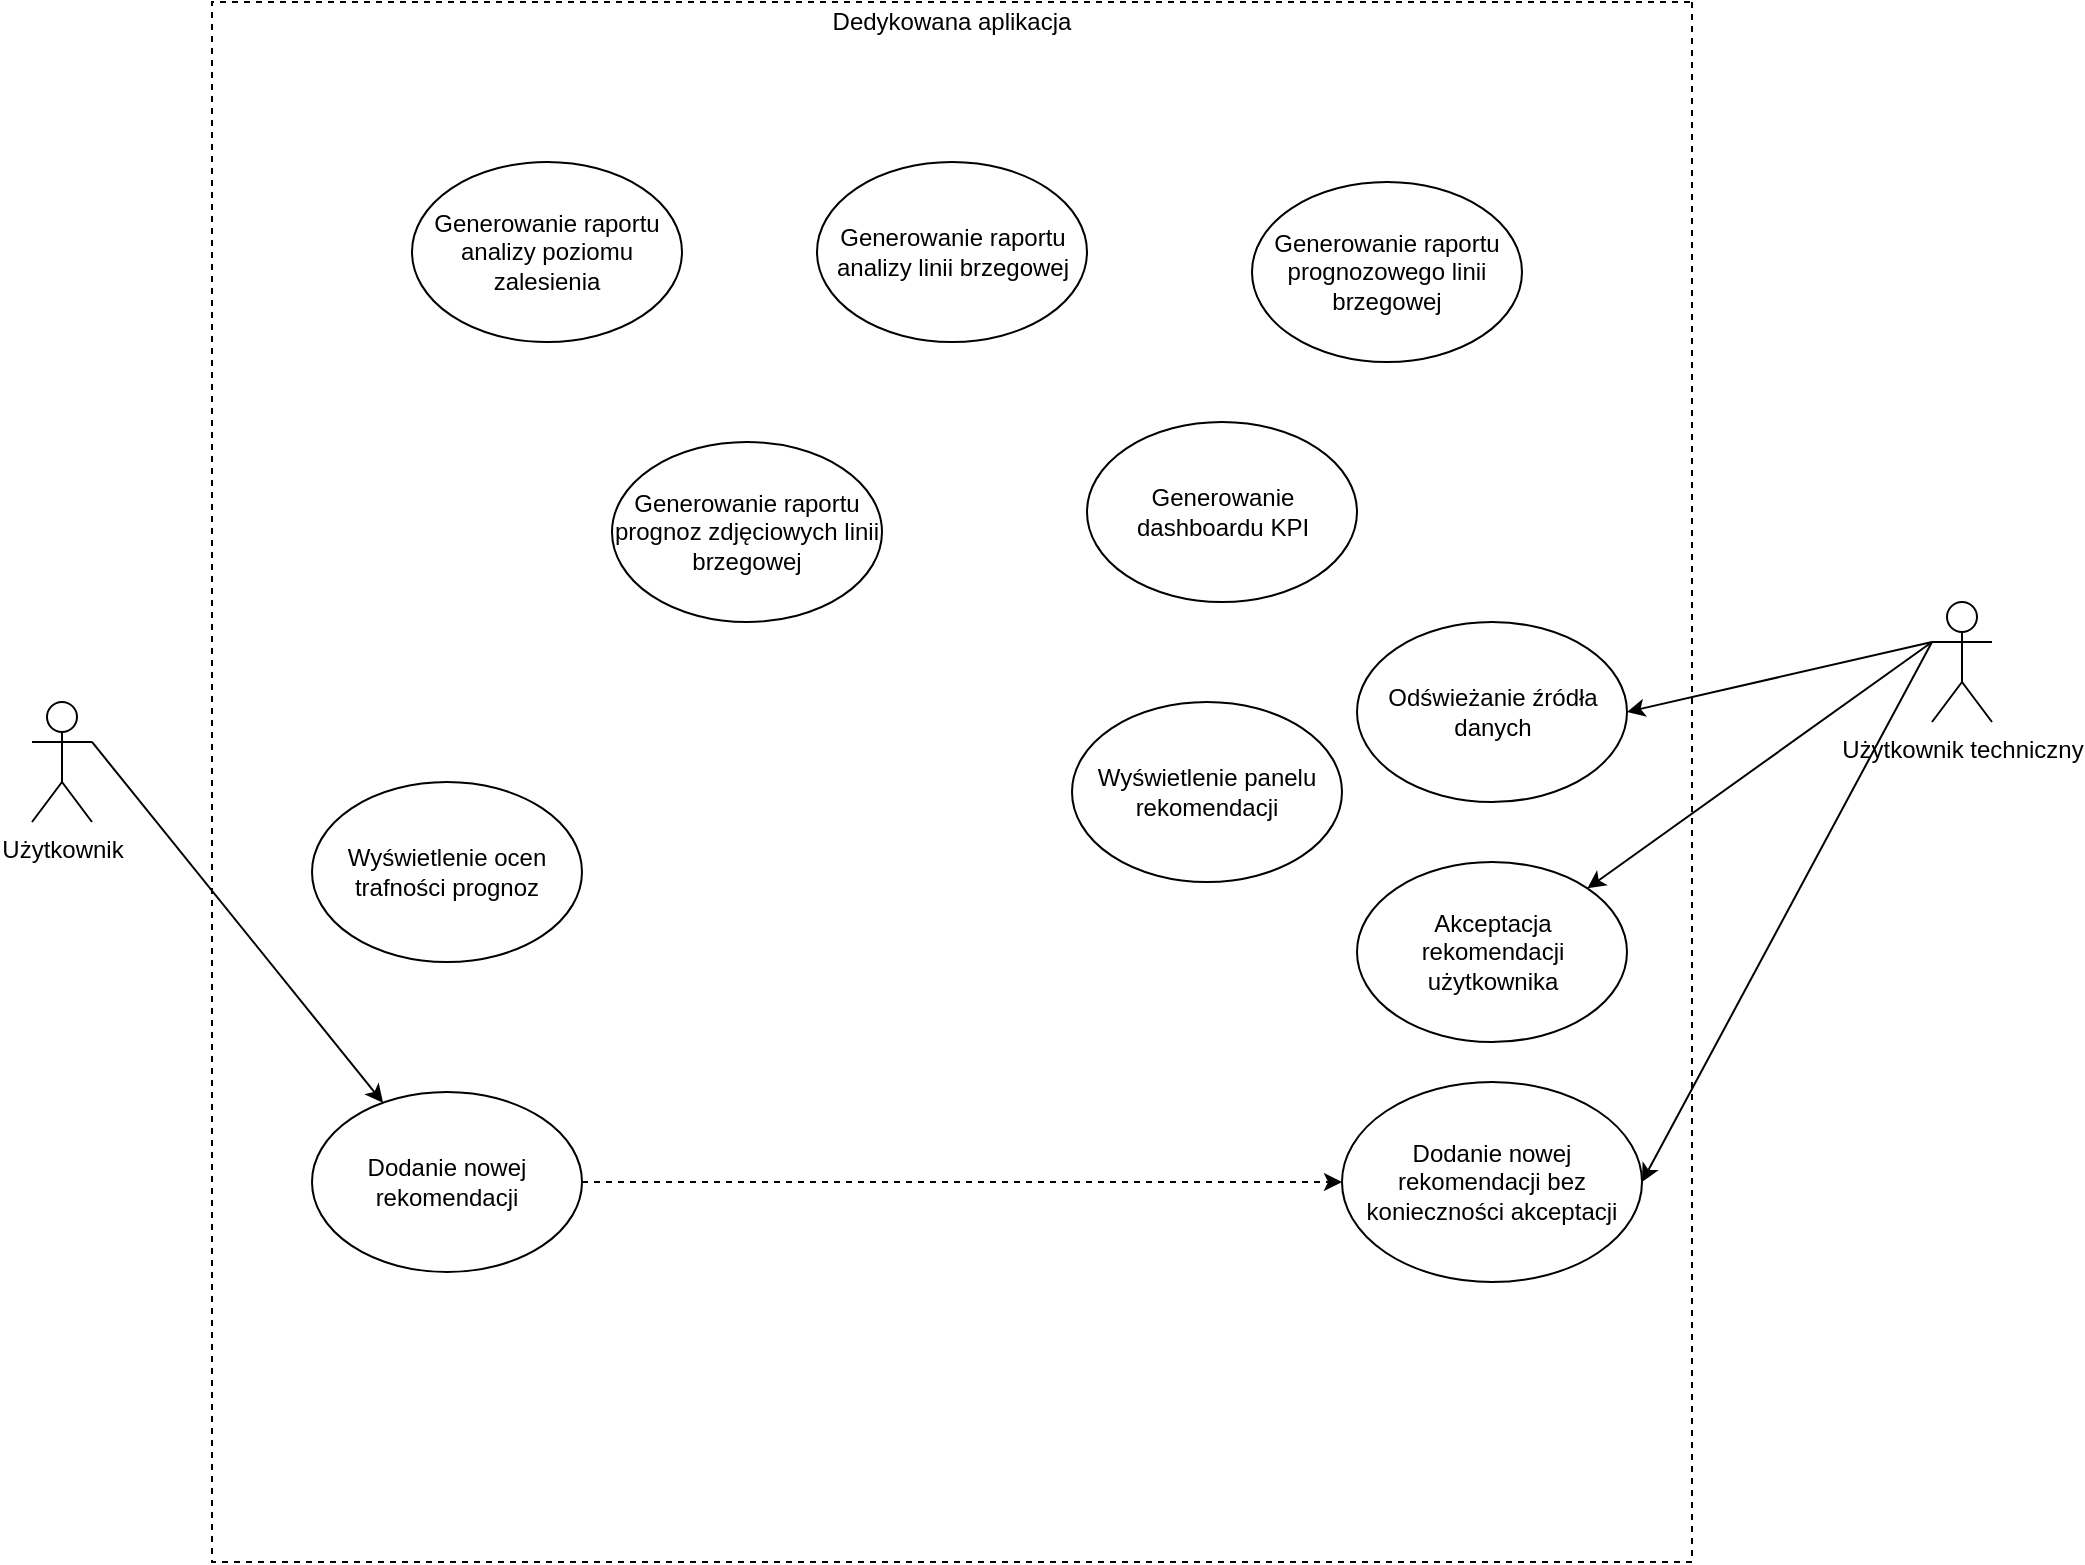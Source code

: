 <mxfile version="12.4.2" type="github" pages="1"><diagram name="Page-1" id="929967ad-93f9-6ef4-fab6-5d389245f69c"><mxGraphModel dx="3426.5" dy="2173" grid="1" gridSize="10" guides="1" tooltips="1" connect="1" arrows="1" fold="1" page="1" pageScale="1.5" pageWidth="1169" pageHeight="826" background="none" math="0" shadow="0"><root><mxCell id="0" style=";html=1;"/><mxCell id="1" style=";html=1;" parent="0"/><mxCell id="KoNH0CNwUAHt0AgaoYmD-12" value="" style="rounded=0;whiteSpace=wrap;html=1;dashed=1;rotation=90;" vertex="1" parent="1"><mxGeometry x="-1110" y="-1150" width="780" height="740" as="geometry"/></mxCell><mxCell id="KoNH0CNwUAHt0AgaoYmD-14" value="Dedykowana aplikacja" style="text;html=1;strokeColor=none;fillColor=none;align=center;verticalAlign=middle;whiteSpace=wrap;rounded=0;dashed=1;" vertex="1" parent="1"><mxGeometry x="-810" y="-1170" width="180" height="20" as="geometry"/></mxCell><mxCell id="KoNH0CNwUAHt0AgaoYmD-15" value="Generowanie raportu analizy poziomu zalesienia" style="ellipse;whiteSpace=wrap;html=1;" vertex="1" parent="1"><mxGeometry x="-990" y="-1090" width="135" height="90" as="geometry"/></mxCell><mxCell id="KoNH0CNwUAHt0AgaoYmD-16" value="Generowanie raportu analizy linii brzegowej" style="ellipse;whiteSpace=wrap;html=1;" vertex="1" parent="1"><mxGeometry x="-787.5" y="-1090" width="135" height="90" as="geometry"/></mxCell><mxCell id="KoNH0CNwUAHt0AgaoYmD-17" value="Generowanie raportu prognoz zdjęciowych linii brzegowej" style="ellipse;whiteSpace=wrap;html=1;" vertex="1" parent="1"><mxGeometry x="-890" y="-950" width="135" height="90" as="geometry"/></mxCell><mxCell id="KoNH0CNwUAHt0AgaoYmD-18" value="Generowanie raportu prognozowego linii brzegowej" style="ellipse;whiteSpace=wrap;html=1;" vertex="1" parent="1"><mxGeometry x="-570" y="-1080" width="135" height="90" as="geometry"/></mxCell><mxCell id="KoNH0CNwUAHt0AgaoYmD-19" value="Generowanie dashboardu KPI" style="ellipse;whiteSpace=wrap;html=1;" vertex="1" parent="1"><mxGeometry x="-652.5" y="-960" width="135" height="90" as="geometry"/></mxCell><mxCell id="KoNH0CNwUAHt0AgaoYmD-20" value="Wyświetlenie ocen trafności prognoz" style="ellipse;whiteSpace=wrap;html=1;" vertex="1" parent="1"><mxGeometry x="-1040" y="-780" width="135" height="90" as="geometry"/></mxCell><mxCell id="KoNH0CNwUAHt0AgaoYmD-21" value="Wyświetlenie panelu rekomendacji" style="ellipse;whiteSpace=wrap;html=1;" vertex="1" parent="1"><mxGeometry x="-660" y="-820" width="135" height="90" as="geometry"/></mxCell><mxCell id="KoNH0CNwUAHt0AgaoYmD-22" value="Użytkownik techniczny&lt;br&gt;" style="shape=umlActor;verticalLabelPosition=bottom;labelBackgroundColor=#ffffff;verticalAlign=top;html=1;outlineConnect=0;" vertex="1" parent="1"><mxGeometry x="-230" y="-870" width="30" height="60" as="geometry"/></mxCell><mxCell id="KoNH0CNwUAHt0AgaoYmD-24" value="Użytkownik" style="shape=umlActor;verticalLabelPosition=bottom;labelBackgroundColor=#ffffff;verticalAlign=top;html=1;outlineConnect=0;" vertex="1" parent="1"><mxGeometry x="-1180" y="-820" width="30" height="60" as="geometry"/></mxCell><mxCell id="KoNH0CNwUAHt0AgaoYmD-30" value="" style="edgeStyle=orthogonalEdgeStyle;rounded=0;orthogonalLoop=1;jettySize=auto;html=1;dashed=1;exitX=1;exitY=0.5;exitDx=0;exitDy=0;entryX=0;entryY=0.5;entryDx=0;entryDy=0;" edge="1" parent="1" source="KoNH0CNwUAHt0AgaoYmD-26" target="KoNH0CNwUAHt0AgaoYmD-28"><mxGeometry relative="1" as="geometry"><mxPoint x="-957.5" y="-650" as="targetPoint"/></mxGeometry></mxCell><mxCell id="KoNH0CNwUAHt0AgaoYmD-26" value="Dodanie nowej rekomendacji" style="ellipse;whiteSpace=wrap;html=1;" vertex="1" parent="1"><mxGeometry x="-1040" y="-625" width="135" height="90" as="geometry"/></mxCell><mxCell id="KoNH0CNwUAHt0AgaoYmD-27" value="Akceptacja rekomendacji użytkownika" style="ellipse;whiteSpace=wrap;html=1;" vertex="1" parent="1"><mxGeometry x="-517.5" y="-740" width="135" height="90" as="geometry"/></mxCell><mxCell id="KoNH0CNwUAHt0AgaoYmD-28" value="Dodanie nowej rekomendacji bez konieczności akceptacji" style="ellipse;whiteSpace=wrap;html=1;" vertex="1" parent="1"><mxGeometry x="-525" y="-630" width="150" height="100" as="geometry"/></mxCell><mxCell id="KoNH0CNwUAHt0AgaoYmD-31" value="" style="endArrow=classic;html=1;exitX=1;exitY=0.333;exitDx=0;exitDy=0;exitPerimeter=0;" edge="1" parent="1" source="KoNH0CNwUAHt0AgaoYmD-24" target="KoNH0CNwUAHt0AgaoYmD-26"><mxGeometry width="50" height="50" relative="1" as="geometry"><mxPoint x="-1200" y="-320" as="sourcePoint"/><mxPoint x="-1150" y="-370" as="targetPoint"/></mxGeometry></mxCell><mxCell id="KoNH0CNwUAHt0AgaoYmD-32" value="" style="endArrow=classic;html=1;exitX=0;exitY=0.333;exitDx=0;exitDy=0;exitPerimeter=0;entryX=1;entryY=0;entryDx=0;entryDy=0;" edge="1" parent="1" source="KoNH0CNwUAHt0AgaoYmD-22" target="KoNH0CNwUAHt0AgaoYmD-27"><mxGeometry width="50" height="50" relative="1" as="geometry"><mxPoint x="-1200" y="-320" as="sourcePoint"/><mxPoint x="-1150" y="-370" as="targetPoint"/></mxGeometry></mxCell><mxCell id="KoNH0CNwUAHt0AgaoYmD-33" value="" style="endArrow=classic;html=1;entryX=1;entryY=0.5;entryDx=0;entryDy=0;" edge="1" parent="1" target="KoNH0CNwUAHt0AgaoYmD-28"><mxGeometry width="50" height="50" relative="1" as="geometry"><mxPoint x="-230" y="-850" as="sourcePoint"/><mxPoint x="-392.27" y="-716.82" as="targetPoint"/></mxGeometry></mxCell><mxCell id="KoNH0CNwUAHt0AgaoYmD-34" value="Odświeżanie źródła danych" style="ellipse;whiteSpace=wrap;html=1;" vertex="1" parent="1"><mxGeometry x="-517.5" y="-860" width="135" height="90" as="geometry"/></mxCell><mxCell id="KoNH0CNwUAHt0AgaoYmD-35" value="" style="endArrow=classic;html=1;entryX=1;entryY=0.5;entryDx=0;entryDy=0;" edge="1" parent="1" target="KoNH0CNwUAHt0AgaoYmD-34"><mxGeometry width="50" height="50" relative="1" as="geometry"><mxPoint x="-230" y="-850" as="sourcePoint"/><mxPoint x="-1150" y="-370" as="targetPoint"/></mxGeometry></mxCell></root></mxGraphModel></diagram></mxfile>